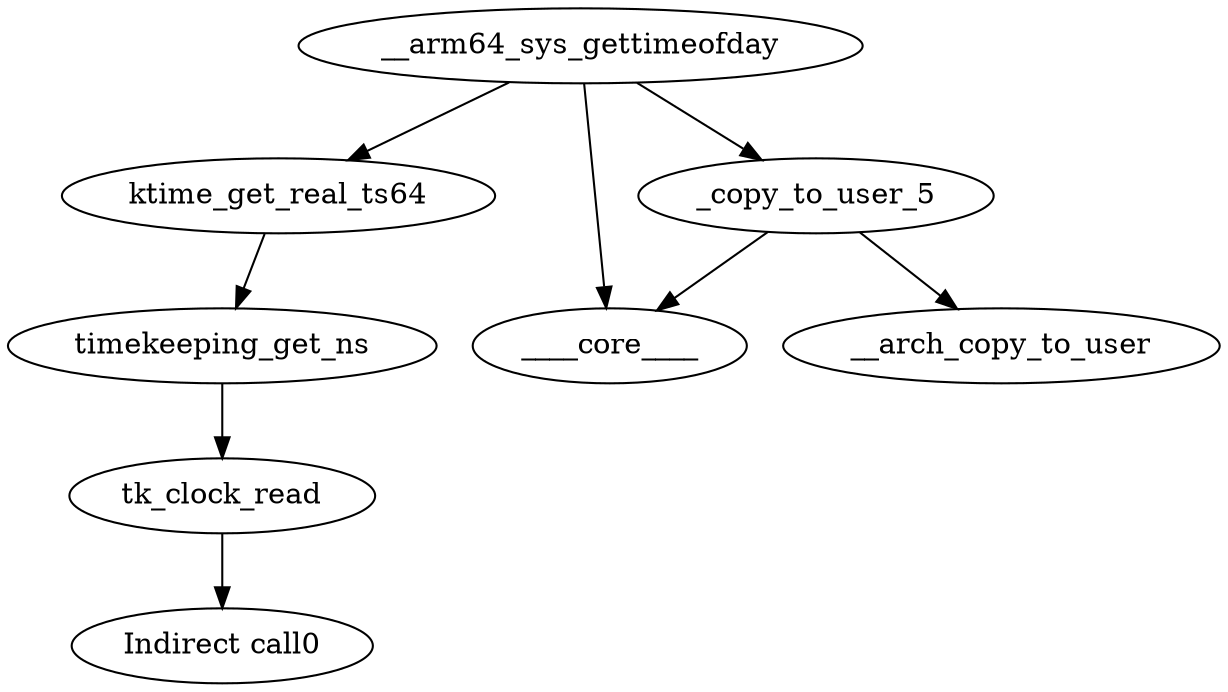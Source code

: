 digraph kerncollapsed {
    "__arch_copy_to_user" [color="black"];
    "____core____" [color="kernel"];
    "ktime_get_real_ts64" [color="black"];
    "timekeeping_get_ns" [color="black"];
    "tk_clock_read" [color="black"];
    "Indirect call0" [color="black"];
    "__arm64_sys_gettimeofday" [color="black"];
    "_copy_to_user_5" [color="black"];
    "ktime_get_real_ts64" -> "timekeeping_get_ns" [color="black"];
    "timekeeping_get_ns" -> "tk_clock_read" [color="black"];
    "tk_clock_read" -> "Indirect call0" [color="black"];
    "__arm64_sys_gettimeofday" -> "____core____" [color="black"];
    "__arm64_sys_gettimeofday" -> "_copy_to_user_5" [color="black"];
    "__arm64_sys_gettimeofday" -> "ktime_get_real_ts64" [color="black"];
    "_copy_to_user_5" -> "__arch_copy_to_user" [color="black"];
    "_copy_to_user_5" -> "____core____" [color="black"];
}

